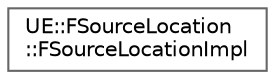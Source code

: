 digraph "Graphical Class Hierarchy"
{
 // INTERACTIVE_SVG=YES
 // LATEX_PDF_SIZE
  bgcolor="transparent";
  edge [fontname=Helvetica,fontsize=10,labelfontname=Helvetica,labelfontsize=10];
  node [fontname=Helvetica,fontsize=10,shape=box,height=0.2,width=0.4];
  rankdir="LR";
  Node0 [id="Node000000",label="UE::FSourceLocation\l::FSourceLocationImpl",height=0.2,width=0.4,color="grey40", fillcolor="white", style="filled",URL="$d7/dc7/structUE_1_1FSourceLocation_1_1FSourceLocationImpl.html",tooltip=" "];
}
